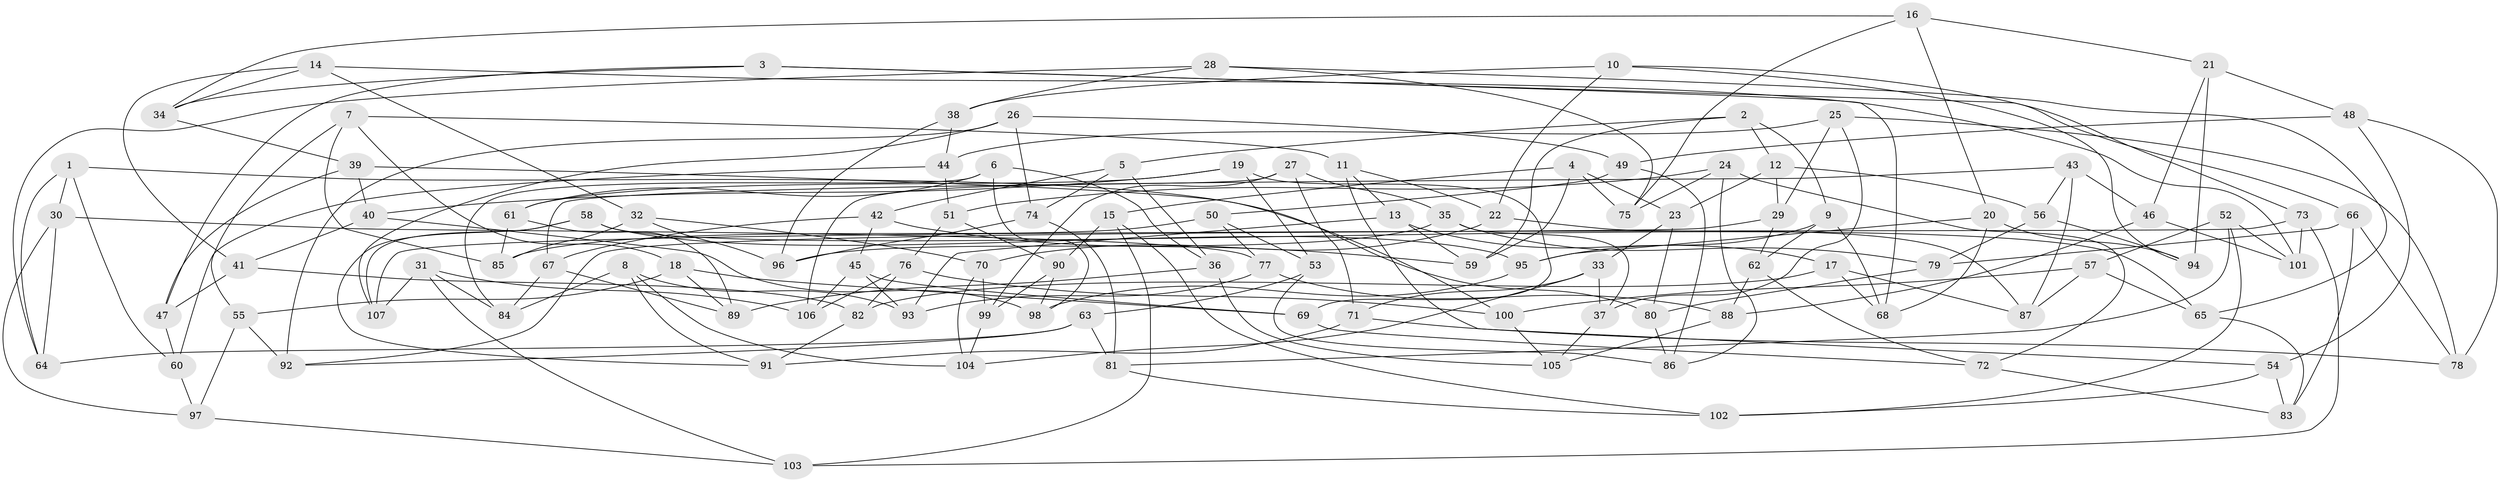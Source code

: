 // coarse degree distribution, {6: 0.5970149253731343, 4: 0.40298507462686567}
// Generated by graph-tools (version 1.1) at 2025/24/03/03/25 07:24:28]
// undirected, 107 vertices, 214 edges
graph export_dot {
graph [start="1"]
  node [color=gray90,style=filled];
  1;
  2;
  3;
  4;
  5;
  6;
  7;
  8;
  9;
  10;
  11;
  12;
  13;
  14;
  15;
  16;
  17;
  18;
  19;
  20;
  21;
  22;
  23;
  24;
  25;
  26;
  27;
  28;
  29;
  30;
  31;
  32;
  33;
  34;
  35;
  36;
  37;
  38;
  39;
  40;
  41;
  42;
  43;
  44;
  45;
  46;
  47;
  48;
  49;
  50;
  51;
  52;
  53;
  54;
  55;
  56;
  57;
  58;
  59;
  60;
  61;
  62;
  63;
  64;
  65;
  66;
  67;
  68;
  69;
  70;
  71;
  72;
  73;
  74;
  75;
  76;
  77;
  78;
  79;
  80;
  81;
  82;
  83;
  84;
  85;
  86;
  87;
  88;
  89;
  90;
  91;
  92;
  93;
  94;
  95;
  96;
  97;
  98;
  99;
  100;
  101;
  102;
  103;
  104;
  105;
  106;
  107;
  1 -- 64;
  1 -- 80;
  1 -- 30;
  1 -- 60;
  2 -- 59;
  2 -- 9;
  2 -- 12;
  2 -- 5;
  3 -- 47;
  3 -- 66;
  3 -- 68;
  3 -- 34;
  4 -- 15;
  4 -- 59;
  4 -- 75;
  4 -- 23;
  5 -- 42;
  5 -- 74;
  5 -- 36;
  6 -- 84;
  6 -- 36;
  6 -- 98;
  6 -- 61;
  7 -- 55;
  7 -- 18;
  7 -- 85;
  7 -- 11;
  8 -- 84;
  8 -- 104;
  8 -- 91;
  8 -- 93;
  9 -- 95;
  9 -- 62;
  9 -- 68;
  10 -- 73;
  10 -- 22;
  10 -- 94;
  10 -- 38;
  11 -- 22;
  11 -- 13;
  11 -- 54;
  12 -- 23;
  12 -- 29;
  12 -- 56;
  13 -- 17;
  13 -- 93;
  13 -- 59;
  14 -- 32;
  14 -- 34;
  14 -- 41;
  14 -- 101;
  15 -- 103;
  15 -- 102;
  15 -- 90;
  16 -- 20;
  16 -- 21;
  16 -- 75;
  16 -- 34;
  17 -- 87;
  17 -- 68;
  17 -- 82;
  18 -- 55;
  18 -- 69;
  18 -- 89;
  19 -- 40;
  19 -- 61;
  19 -- 69;
  19 -- 53;
  20 -- 95;
  20 -- 68;
  20 -- 94;
  21 -- 46;
  21 -- 94;
  21 -- 48;
  22 -- 70;
  22 -- 87;
  23 -- 80;
  23 -- 33;
  24 -- 72;
  24 -- 86;
  24 -- 51;
  24 -- 75;
  25 -- 37;
  25 -- 78;
  25 -- 44;
  25 -- 29;
  26 -- 74;
  26 -- 107;
  26 -- 92;
  26 -- 49;
  27 -- 35;
  27 -- 99;
  27 -- 71;
  27 -- 106;
  28 -- 65;
  28 -- 64;
  28 -- 75;
  28 -- 38;
  29 -- 62;
  29 -- 92;
  30 -- 97;
  30 -- 77;
  30 -- 64;
  31 -- 107;
  31 -- 103;
  31 -- 106;
  31 -- 84;
  32 -- 70;
  32 -- 85;
  32 -- 96;
  33 -- 71;
  33 -- 104;
  33 -- 37;
  34 -- 39;
  35 -- 79;
  35 -- 37;
  35 -- 96;
  36 -- 105;
  36 -- 89;
  37 -- 105;
  38 -- 96;
  38 -- 44;
  39 -- 100;
  39 -- 47;
  39 -- 40;
  40 -- 41;
  40 -- 98;
  41 -- 47;
  41 -- 82;
  42 -- 59;
  42 -- 67;
  42 -- 45;
  43 -- 67;
  43 -- 46;
  43 -- 87;
  43 -- 56;
  44 -- 51;
  44 -- 60;
  45 -- 93;
  45 -- 69;
  45 -- 106;
  46 -- 88;
  46 -- 101;
  47 -- 60;
  48 -- 54;
  48 -- 49;
  48 -- 78;
  49 -- 50;
  49 -- 86;
  50 -- 53;
  50 -- 85;
  50 -- 77;
  51 -- 90;
  51 -- 76;
  52 -- 81;
  52 -- 102;
  52 -- 57;
  52 -- 101;
  53 -- 86;
  53 -- 63;
  54 -- 83;
  54 -- 102;
  55 -- 97;
  55 -- 92;
  56 -- 94;
  56 -- 79;
  57 -- 100;
  57 -- 87;
  57 -- 65;
  58 -- 95;
  58 -- 65;
  58 -- 107;
  58 -- 91;
  60 -- 97;
  61 -- 89;
  61 -- 85;
  62 -- 72;
  62 -- 88;
  63 -- 81;
  63 -- 64;
  63 -- 92;
  65 -- 83;
  66 -- 79;
  66 -- 83;
  66 -- 78;
  67 -- 89;
  67 -- 84;
  69 -- 72;
  70 -- 104;
  70 -- 99;
  71 -- 91;
  71 -- 78;
  72 -- 83;
  73 -- 103;
  73 -- 107;
  73 -- 101;
  74 -- 81;
  74 -- 96;
  76 -- 106;
  76 -- 100;
  76 -- 82;
  77 -- 93;
  77 -- 88;
  79 -- 80;
  80 -- 86;
  81 -- 102;
  82 -- 91;
  88 -- 105;
  90 -- 99;
  90 -- 98;
  95 -- 98;
  97 -- 103;
  99 -- 104;
  100 -- 105;
}
